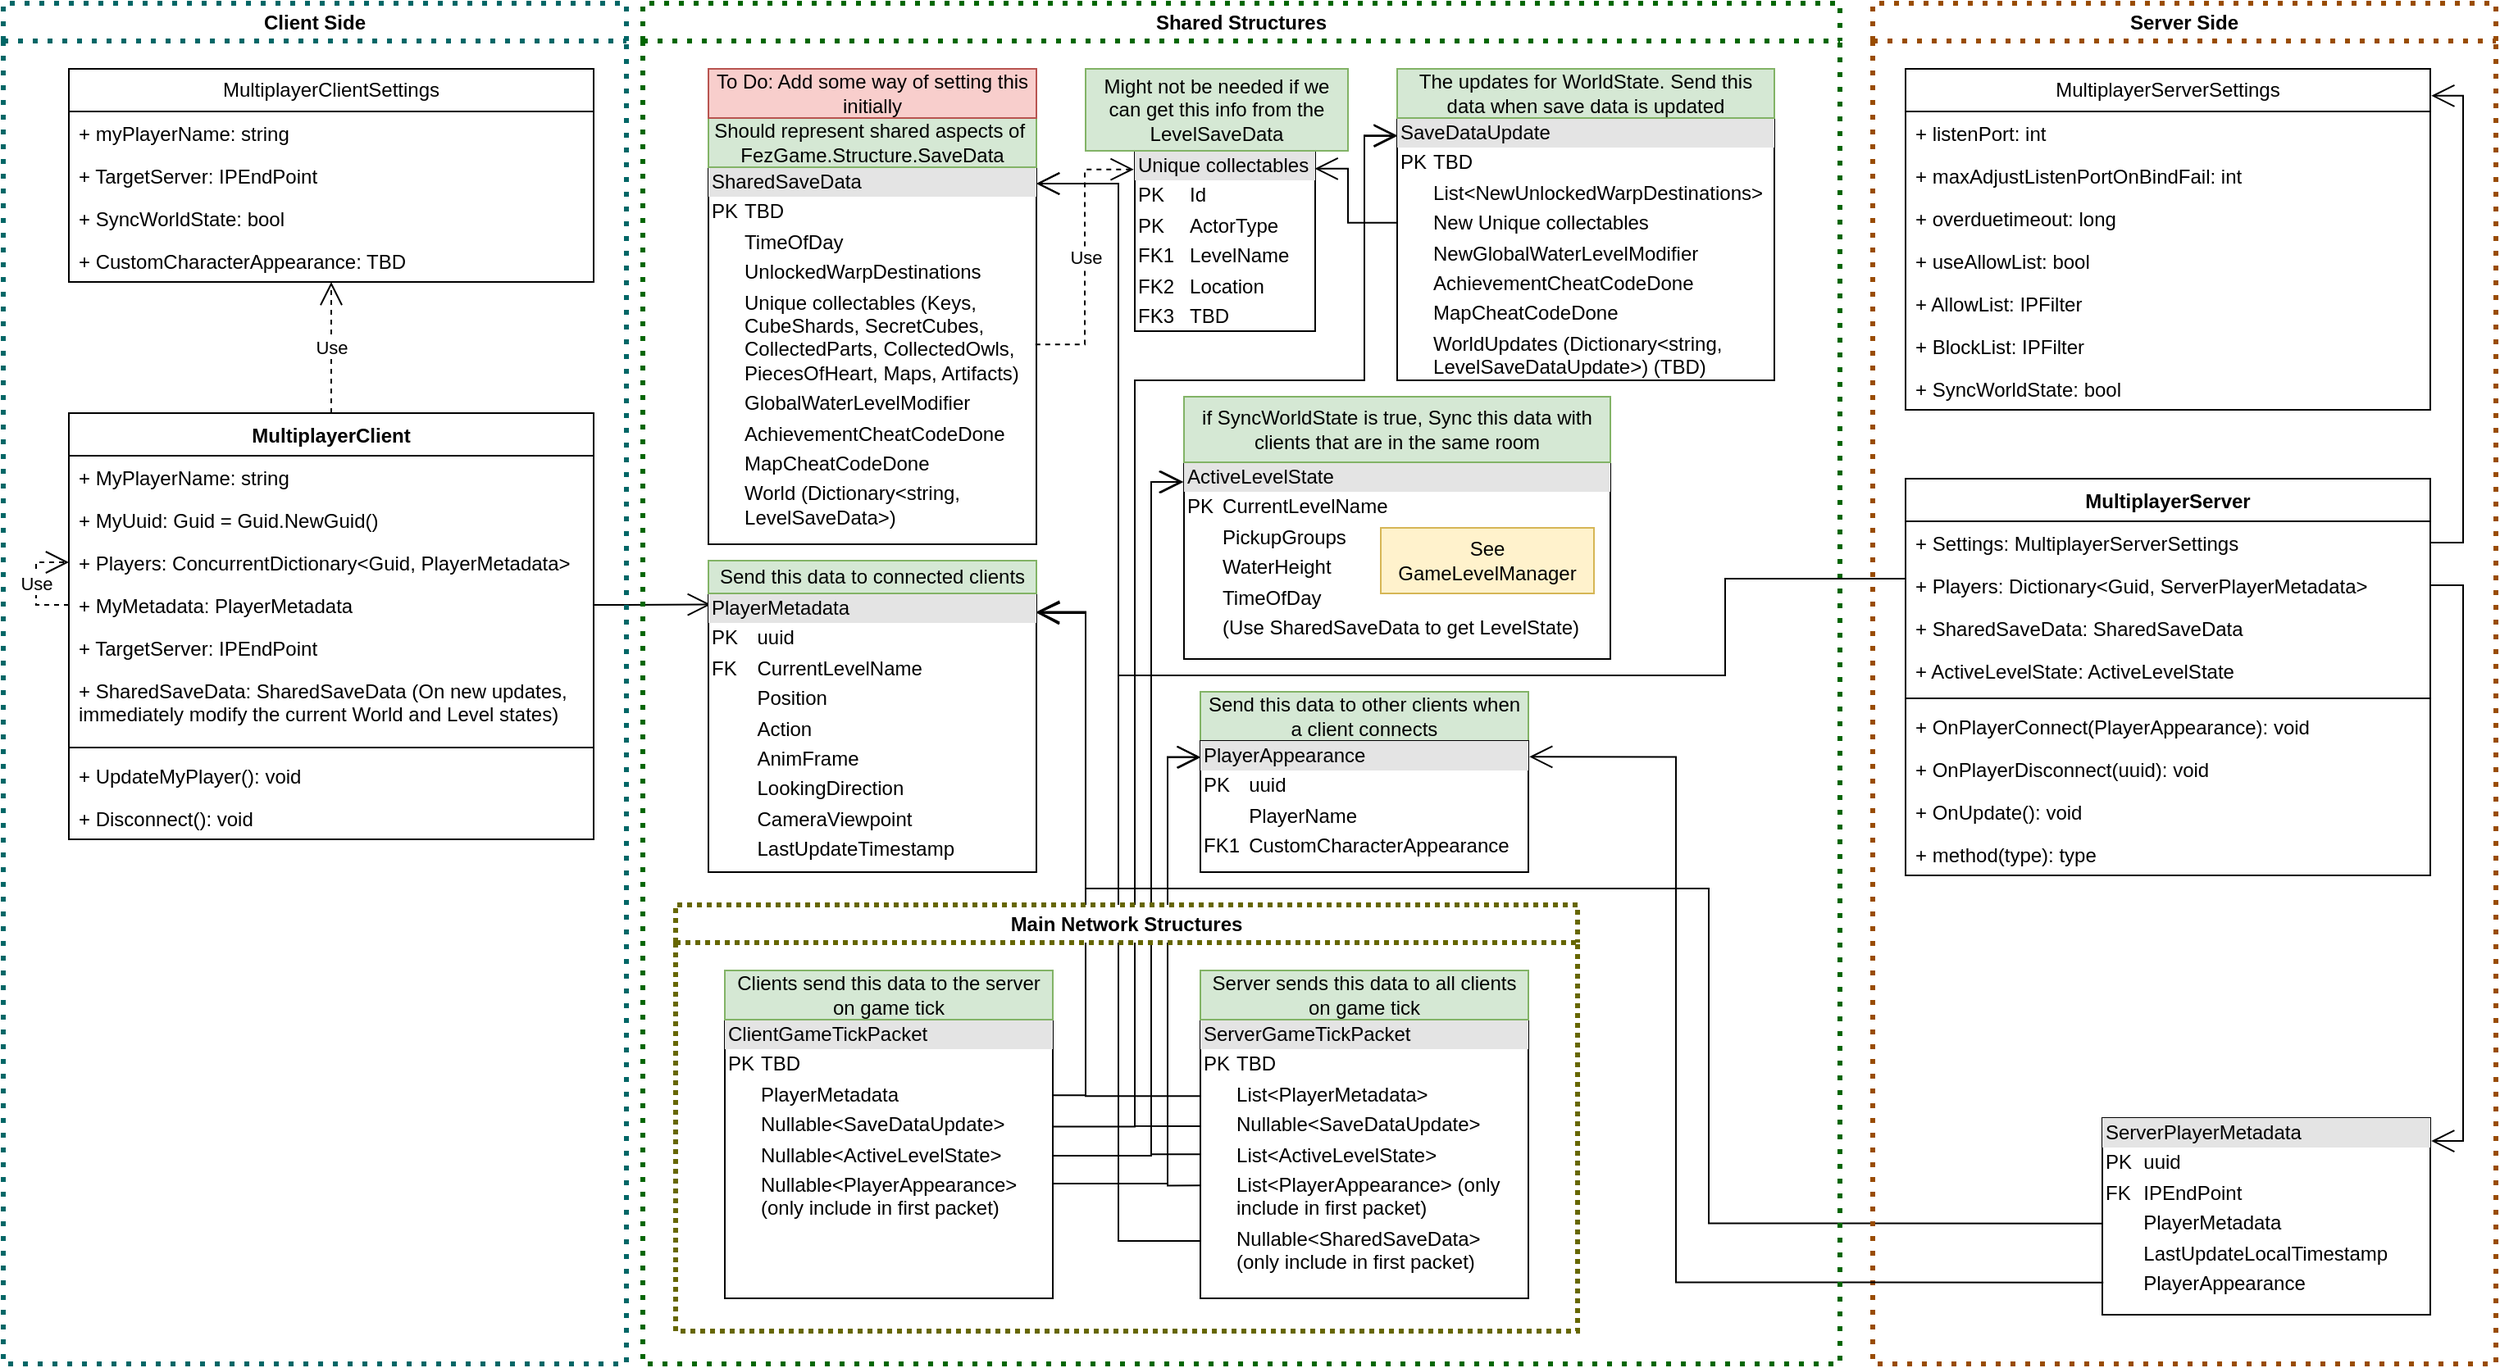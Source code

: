 <mxfile version="24.7.17">
  <diagram id="0-7Qm0cGNNnwY8iMT89a" name="Data Layout">
    <mxGraphModel dx="1500" dy="1046" grid="1" gridSize="10" guides="1" tooltips="1" connect="1" arrows="1" fold="1" page="1" pageScale="1" pageWidth="1100" pageHeight="850" math="0" shadow="0">
      <root>
        <mxCell id="0" />
        <mxCell id="1" parent="0" />
        <mxCell id="KzBRDtOJgjtY7-ivDXEG-3" value="" style="endArrow=open;endFill=1;endSize=12;html=1;rounded=0;entryX=1;entryY=0.066;entryDx=0;entryDy=0;entryPerimeter=0;exitX=0.001;exitY=0.536;exitDx=0;exitDy=0;exitPerimeter=0;edgeStyle=orthogonalEdgeStyle;" parent="1" source="KzBRDtOJgjtY7-ivDXEG-2" target="KzBRDtOJgjtY7-ivDXEG-1" edge="1">
          <mxGeometry width="160" relative="1" as="geometry">
            <mxPoint x="604" y="464" as="sourcePoint" />
            <mxPoint x="780" y="400" as="targetPoint" />
            <Array as="points">
              <mxPoint x="1050" y="754" />
              <mxPoint x="1050" y="550" />
              <mxPoint x="670" y="550" />
              <mxPoint x="670" y="381" />
            </Array>
          </mxGeometry>
        </mxCell>
        <mxCell id="KzBRDtOJgjtY7-ivDXEG-14" value="" style="endArrow=open;endFill=1;endSize=12;html=1;rounded=0;exitX=1;exitY=0.5;exitDx=0;exitDy=0;entryX=0.007;entryY=0.04;entryDx=0;entryDy=0;entryPerimeter=0;" parent="1" source="4qymHgG-RHxKKIISKwvI-11" target="KzBRDtOJgjtY7-ivDXEG-1" edge="1">
          <mxGeometry width="160" relative="1" as="geometry">
            <mxPoint x="250" y="680" as="sourcePoint" />
            <mxPoint x="410" y="680" as="targetPoint" />
          </mxGeometry>
        </mxCell>
        <mxCell id="tJqg2NbDP2f-t8pP_g2x-20" value="Client Side" style="swimlane;whiteSpace=wrap;html=1;strokeColor=#006666;dashed=1;dashPattern=1 2;strokeWidth=3;" parent="1" vertex="1">
          <mxGeometry x="10" y="10" width="380" height="830" as="geometry" />
        </mxCell>
        <mxCell id="KzBRDtOJgjtY7-ivDXEG-23" value="MultiplayerClientSettings" style="swimlane;fontStyle=0;childLayout=stackLayout;horizontal=1;startSize=26;fillColor=none;horizontalStack=0;resizeParent=1;resizeParentMax=0;resizeLast=0;collapsible=1;marginBottom=0;whiteSpace=wrap;html=1;" parent="tJqg2NbDP2f-t8pP_g2x-20" vertex="1">
          <mxGeometry x="40" y="40" width="320" height="130" as="geometry" />
        </mxCell>
        <mxCell id="KzBRDtOJgjtY7-ivDXEG-24" value="+ myPlayerName: string" style="text;strokeColor=none;fillColor=none;align=left;verticalAlign=top;spacingLeft=4;spacingRight=4;overflow=hidden;rotatable=0;points=[[0,0.5],[1,0.5]];portConstraint=eastwest;whiteSpace=wrap;html=1;" parent="KzBRDtOJgjtY7-ivDXEG-23" vertex="1">
          <mxGeometry y="26" width="320" height="26" as="geometry" />
        </mxCell>
        <mxCell id="tJqg2NbDP2f-t8pP_g2x-1" value="+ TargetServer: IPEndPoint" style="text;strokeColor=none;fillColor=none;align=left;verticalAlign=top;spacingLeft=4;spacingRight=4;overflow=hidden;rotatable=0;points=[[0,0.5],[1,0.5]];portConstraint=eastwest;whiteSpace=wrap;html=1;" parent="KzBRDtOJgjtY7-ivDXEG-23" vertex="1">
          <mxGeometry y="52" width="320" height="26" as="geometry" />
        </mxCell>
        <mxCell id="KzBRDtOJgjtY7-ivDXEG-25" value="+ SyncWorldState: bool" style="text;strokeColor=none;fillColor=none;align=left;verticalAlign=top;spacingLeft=4;spacingRight=4;overflow=hidden;rotatable=0;points=[[0,0.5],[1,0.5]];portConstraint=eastwest;whiteSpace=wrap;html=1;" parent="KzBRDtOJgjtY7-ivDXEG-23" vertex="1">
          <mxGeometry y="78" width="320" height="26" as="geometry" />
        </mxCell>
        <mxCell id="bTxD3vcJfoNQiw2K7kQ5-5" value="+ CustomCharacterAppearance: TBD" style="text;strokeColor=none;fillColor=none;align=left;verticalAlign=top;spacingLeft=4;spacingRight=4;overflow=hidden;rotatable=0;points=[[0,0.5],[1,0.5]];portConstraint=eastwest;whiteSpace=wrap;html=1;" parent="KzBRDtOJgjtY7-ivDXEG-23" vertex="1">
          <mxGeometry y="104" width="320" height="26" as="geometry" />
        </mxCell>
        <mxCell id="KzBRDtOJgjtY7-ivDXEG-26" value="Use" style="endArrow=open;endSize=12;dashed=1;html=1;rounded=0;" parent="tJqg2NbDP2f-t8pP_g2x-20" source="4qymHgG-RHxKKIISKwvI-4" target="KzBRDtOJgjtY7-ivDXEG-23" edge="1">
          <mxGeometry width="160" relative="1" as="geometry">
            <mxPoint x="420" y="432" as="sourcePoint" />
            <mxPoint x="580" y="432" as="targetPoint" />
          </mxGeometry>
        </mxCell>
        <mxCell id="4qymHgG-RHxKKIISKwvI-4" value="MultiplayerClient" style="swimlane;fontStyle=1;align=center;verticalAlign=top;childLayout=stackLayout;horizontal=1;startSize=26;horizontalStack=0;resizeParent=1;resizeParentMax=0;resizeLast=0;collapsible=1;marginBottom=0;whiteSpace=wrap;html=1;" parent="tJqg2NbDP2f-t8pP_g2x-20" vertex="1">
          <mxGeometry x="40" y="250" width="320" height="260" as="geometry" />
        </mxCell>
        <mxCell id="KzBRDtOJgjtY7-ivDXEG-12" value="+ MyPlayerName: string" style="text;strokeColor=none;fillColor=none;align=left;verticalAlign=top;spacingLeft=4;spacingRight=4;overflow=hidden;rotatable=0;points=[[0,0.5],[1,0.5]];portConstraint=eastwest;whiteSpace=wrap;html=1;" parent="4qymHgG-RHxKKIISKwvI-4" vertex="1">
          <mxGeometry y="26" width="320" height="26" as="geometry" />
        </mxCell>
        <mxCell id="4qymHgG-RHxKKIISKwvI-9" value="+ MyUuid: Guid = Guid.NewGuid()" style="text;strokeColor=none;fillColor=none;align=left;verticalAlign=top;spacingLeft=4;spacingRight=4;overflow=hidden;rotatable=0;points=[[0,0.5],[1,0.5]];portConstraint=eastwest;whiteSpace=wrap;html=1;" parent="4qymHgG-RHxKKIISKwvI-4" vertex="1">
          <mxGeometry y="52" width="320" height="26" as="geometry" />
        </mxCell>
        <mxCell id="KzBRDtOJgjtY7-ivDXEG-10" value="+ Players: ConcurrentDictionary&amp;lt;Guid, PlayerMetadata&amp;gt;" style="text;strokeColor=none;fillColor=none;align=left;verticalAlign=top;spacingLeft=4;spacingRight=4;overflow=hidden;rotatable=0;points=[[0,0.5],[1,0.5]];portConstraint=eastwest;whiteSpace=wrap;html=1;" parent="4qymHgG-RHxKKIISKwvI-4" vertex="1">
          <mxGeometry y="78" width="320" height="26" as="geometry" />
        </mxCell>
        <mxCell id="4qymHgG-RHxKKIISKwvI-11" value="+ MyMetadata: PlayerMetadata" style="text;strokeColor=none;fillColor=none;align=left;verticalAlign=top;spacingLeft=4;spacingRight=4;overflow=hidden;rotatable=0;points=[[0,0.5],[1,0.5]];portConstraint=eastwest;whiteSpace=wrap;html=1;" parent="4qymHgG-RHxKKIISKwvI-4" vertex="1">
          <mxGeometry y="104" width="320" height="26" as="geometry" />
        </mxCell>
        <mxCell id="4qymHgG-RHxKKIISKwvI-12" value="Use" style="endArrow=open;endSize=12;dashed=1;html=1;rounded=0;exitX=0;exitY=0.5;exitDx=0;exitDy=0;edgeStyle=elbowEdgeStyle;" parent="4qymHgG-RHxKKIISKwvI-4" source="4qymHgG-RHxKKIISKwvI-11" target="KzBRDtOJgjtY7-ivDXEG-10" edge="1">
          <mxGeometry width="160" relative="1" as="geometry">
            <mxPoint x="20" y="139.5" as="sourcePoint" />
            <mxPoint x="-10" y="114.5" as="targetPoint" />
            <Array as="points">
              <mxPoint x="-20" y="108" />
            </Array>
          </mxGeometry>
        </mxCell>
        <mxCell id="KzBRDtOJgjtY7-ivDXEG-11" value="+ TargetServer: IPEndPoint" style="text;strokeColor=none;fillColor=none;align=left;verticalAlign=top;spacingLeft=4;spacingRight=4;overflow=hidden;rotatable=0;points=[[0,0.5],[1,0.5]];portConstraint=eastwest;whiteSpace=wrap;html=1;" parent="4qymHgG-RHxKKIISKwvI-4" vertex="1">
          <mxGeometry y="130" width="320" height="26" as="geometry" />
        </mxCell>
        <mxCell id="THr8TfoCkKgoIExO813C-10" value="+ SharedSaveData: SharedSaveData (On new updates, immediately modify the current World and Level states)" style="text;strokeColor=none;fillColor=none;align=left;verticalAlign=top;spacingLeft=4;spacingRight=4;overflow=hidden;rotatable=0;points=[[0,0.5],[1,0.5]];portConstraint=eastwest;whiteSpace=wrap;html=1;" parent="4qymHgG-RHxKKIISKwvI-4" vertex="1">
          <mxGeometry y="156" width="320" height="44" as="geometry" />
        </mxCell>
        <mxCell id="4qymHgG-RHxKKIISKwvI-6" value="" style="line;strokeWidth=1;fillColor=none;align=left;verticalAlign=middle;spacingTop=-1;spacingLeft=3;spacingRight=3;rotatable=0;labelPosition=right;points=[];portConstraint=eastwest;strokeColor=inherit;" parent="4qymHgG-RHxKKIISKwvI-4" vertex="1">
          <mxGeometry y="200" width="320" height="8" as="geometry" />
        </mxCell>
        <mxCell id="4qymHgG-RHxKKIISKwvI-7" value="+ UpdateMyPlayer(): void" style="text;strokeColor=none;fillColor=none;align=left;verticalAlign=top;spacingLeft=4;spacingRight=4;overflow=hidden;rotatable=0;points=[[0,0.5],[1,0.5]];portConstraint=eastwest;whiteSpace=wrap;html=1;" parent="4qymHgG-RHxKKIISKwvI-4" vertex="1">
          <mxGeometry y="208" width="320" height="26" as="geometry" />
        </mxCell>
        <mxCell id="4qymHgG-RHxKKIISKwvI-8" value="+ Disconnect(): void" style="text;strokeColor=none;fillColor=none;align=left;verticalAlign=top;spacingLeft=4;spacingRight=4;overflow=hidden;rotatable=0;points=[[0,0.5],[1,0.5]];portConstraint=eastwest;whiteSpace=wrap;html=1;" parent="4qymHgG-RHxKKIISKwvI-4" vertex="1">
          <mxGeometry y="234" width="320" height="26" as="geometry" />
        </mxCell>
        <mxCell id="tJqg2NbDP2f-t8pP_g2x-21" value="Server Side" style="swimlane;whiteSpace=wrap;html=1;dashed=1;strokeWidth=3;perimeterSpacing=0;strokeColor=#994C00;dashPattern=1 2;" parent="1" vertex="1">
          <mxGeometry x="1150" y="10" width="380" height="830" as="geometry" />
        </mxCell>
        <mxCell id="KzBRDtOJgjtY7-ivDXEG-2" value="&lt;div style=&quot;box-sizing:border-box;width:100%;background:#e4e4e4;padding:2px;&quot;&gt;ServerPlayerMetadata&lt;/div&gt;&lt;table style=&quot;width:100%;font-size:1em;&quot; cellpadding=&quot;2&quot; cellspacing=&quot;0&quot;&gt;&lt;tbody&gt;&lt;tr&gt;&lt;td&gt;PK&lt;/td&gt;&lt;td&gt;uuid&lt;/td&gt;&lt;/tr&gt;&lt;tr&gt;&lt;td&gt;FK&lt;/td&gt;&lt;td&gt;IPEndPoint&lt;br&gt;&lt;/td&gt;&lt;/tr&gt;&lt;tr&gt;&lt;td&gt;&lt;br&gt;&lt;/td&gt;&lt;td&gt;PlayerMetadata&lt;br&gt;&lt;/td&gt;&lt;/tr&gt;&lt;tr&gt;&lt;td&gt;&lt;br&gt;&lt;/td&gt;&lt;td&gt;LastUpdateLocalTimestamp&lt;br&gt;&lt;/td&gt;&lt;/tr&gt;&lt;tr&gt;&lt;td&gt;&lt;br&gt;&lt;/td&gt;&lt;td&gt;PlayerAppearance&lt;/td&gt;&lt;/tr&gt;&lt;/tbody&gt;&lt;/table&gt;" style="verticalAlign=top;align=left;overflow=fill;html=1;whiteSpace=wrap;" parent="tJqg2NbDP2f-t8pP_g2x-21" vertex="1">
          <mxGeometry x="140" y="680" width="200" height="120" as="geometry" />
        </mxCell>
        <mxCell id="KzBRDtOJgjtY7-ivDXEG-13" value="" style="endArrow=open;endFill=1;endSize=12;html=1;rounded=0;exitX=1;exitY=0.5;exitDx=0;exitDy=0;entryX=1.003;entryY=0.117;entryDx=0;entryDy=0;entryPerimeter=0;edgeStyle=elbowEdgeStyle;" parent="tJqg2NbDP2f-t8pP_g2x-21" source="KzBRDtOJgjtY7-ivDXEG-7" target="KzBRDtOJgjtY7-ivDXEG-2" edge="1">
          <mxGeometry width="160" relative="1" as="geometry">
            <mxPoint x="-290" y="660" as="sourcePoint" />
            <mxPoint x="-130" y="660" as="targetPoint" />
            <Array as="points">
              <mxPoint x="360" y="460" />
            </Array>
          </mxGeometry>
        </mxCell>
        <mxCell id="KzBRDtOJgjtY7-ivDXEG-15" value="MultiplayerServerSettings" style="swimlane;fontStyle=0;childLayout=stackLayout;horizontal=1;startSize=26;fillColor=none;horizontalStack=0;resizeParent=1;resizeParentMax=0;resizeLast=0;collapsible=1;marginBottom=0;whiteSpace=wrap;html=1;" parent="tJqg2NbDP2f-t8pP_g2x-21" vertex="1">
          <mxGeometry x="20" y="40" width="320" height="208" as="geometry" />
        </mxCell>
        <mxCell id="KzBRDtOJgjtY7-ivDXEG-16" value="+ listenPort: int" style="text;strokeColor=none;fillColor=none;align=left;verticalAlign=top;spacingLeft=4;spacingRight=4;overflow=hidden;rotatable=0;points=[[0,0.5],[1,0.5]];portConstraint=eastwest;whiteSpace=wrap;html=1;" parent="KzBRDtOJgjtY7-ivDXEG-15" vertex="1">
          <mxGeometry y="26" width="320" height="26" as="geometry" />
        </mxCell>
        <mxCell id="KzBRDtOJgjtY7-ivDXEG-17" value="+ maxAdjustListenPortOnBindFail: int" style="text;strokeColor=none;fillColor=none;align=left;verticalAlign=top;spacingLeft=4;spacingRight=4;overflow=hidden;rotatable=0;points=[[0,0.5],[1,0.5]];portConstraint=eastwest;whiteSpace=wrap;html=1;" parent="KzBRDtOJgjtY7-ivDXEG-15" vertex="1">
          <mxGeometry y="52" width="320" height="26" as="geometry" />
        </mxCell>
        <mxCell id="KzBRDtOJgjtY7-ivDXEG-18" value="+ overduetimeout: long" style="text;strokeColor=none;fillColor=none;align=left;verticalAlign=top;spacingLeft=4;spacingRight=4;overflow=hidden;rotatable=0;points=[[0,0.5],[1,0.5]];portConstraint=eastwest;whiteSpace=wrap;html=1;" parent="KzBRDtOJgjtY7-ivDXEG-15" vertex="1">
          <mxGeometry y="78" width="320" height="26" as="geometry" />
        </mxCell>
        <mxCell id="KzBRDtOJgjtY7-ivDXEG-19" value="+ useAllowList: bool" style="text;strokeColor=none;fillColor=none;align=left;verticalAlign=top;spacingLeft=4;spacingRight=4;overflow=hidden;rotatable=0;points=[[0,0.5],[1,0.5]];portConstraint=eastwest;whiteSpace=wrap;html=1;" parent="KzBRDtOJgjtY7-ivDXEG-15" vertex="1">
          <mxGeometry y="104" width="320" height="26" as="geometry" />
        </mxCell>
        <mxCell id="KzBRDtOJgjtY7-ivDXEG-20" value="+ AllowList: IPFilter" style="text;strokeColor=none;fillColor=none;align=left;verticalAlign=top;spacingLeft=4;spacingRight=4;overflow=hidden;rotatable=0;points=[[0,0.5],[1,0.5]];portConstraint=eastwest;whiteSpace=wrap;html=1;" parent="KzBRDtOJgjtY7-ivDXEG-15" vertex="1">
          <mxGeometry y="130" width="320" height="26" as="geometry" />
        </mxCell>
        <mxCell id="KzBRDtOJgjtY7-ivDXEG-21" value="+ BlockList: IPFilter" style="text;strokeColor=none;fillColor=none;align=left;verticalAlign=top;spacingLeft=4;spacingRight=4;overflow=hidden;rotatable=0;points=[[0,0.5],[1,0.5]];portConstraint=eastwest;whiteSpace=wrap;html=1;" parent="KzBRDtOJgjtY7-ivDXEG-15" vertex="1">
          <mxGeometry y="156" width="320" height="26" as="geometry" />
        </mxCell>
        <mxCell id="bTxD3vcJfoNQiw2K7kQ5-2" value="+ SyncWorldState: bool" style="text;strokeColor=none;fillColor=none;align=left;verticalAlign=top;spacingLeft=4;spacingRight=4;overflow=hidden;rotatable=0;points=[[0,0.5],[1,0.5]];portConstraint=eastwest;whiteSpace=wrap;html=1;" parent="KzBRDtOJgjtY7-ivDXEG-15" vertex="1">
          <mxGeometry y="182" width="320" height="26" as="geometry" />
        </mxCell>
        <mxCell id="KzBRDtOJgjtY7-ivDXEG-22" value="" style="endArrow=open;endFill=1;endSize=12;html=1;rounded=0;entryX=1.002;entryY=0.079;entryDx=0;entryDy=0;entryPerimeter=0;exitX=1;exitY=0.5;exitDx=0;exitDy=0;edgeStyle=elbowEdgeStyle;" parent="tJqg2NbDP2f-t8pP_g2x-21" source="KzBRDtOJgjtY7-ivDXEG-6" target="KzBRDtOJgjtY7-ivDXEG-15" edge="1">
          <mxGeometry width="160" relative="1" as="geometry">
            <mxPoint x="-520" y="260" as="sourcePoint" />
            <mxPoint x="-360" y="260" as="targetPoint" />
            <Array as="points">
              <mxPoint x="360" y="170" />
            </Array>
          </mxGeometry>
        </mxCell>
        <mxCell id="tJqg2NbDP2f-t8pP_g2x-13" value="MultiplayerServer" style="swimlane;fontStyle=1;align=center;verticalAlign=top;childLayout=stackLayout;horizontal=1;startSize=26;horizontalStack=0;resizeParent=1;resizeParentMax=0;resizeLast=0;collapsible=1;marginBottom=0;whiteSpace=wrap;html=1;" parent="tJqg2NbDP2f-t8pP_g2x-21" vertex="1">
          <mxGeometry x="20" y="290" width="320" height="242" as="geometry" />
        </mxCell>
        <mxCell id="KzBRDtOJgjtY7-ivDXEG-6" value="+ Settings: MultiplayerServerSettings" style="text;strokeColor=none;fillColor=none;align=left;verticalAlign=top;spacingLeft=4;spacingRight=4;overflow=hidden;rotatable=0;points=[[0,0.5],[1,0.5]];portConstraint=eastwest;whiteSpace=wrap;html=1;" parent="tJqg2NbDP2f-t8pP_g2x-13" vertex="1">
          <mxGeometry y="26" width="320" height="26" as="geometry" />
        </mxCell>
        <mxCell id="KzBRDtOJgjtY7-ivDXEG-7" value="+ Players: Dictionary&amp;lt;Guid, ServerPlayerMetadata&amp;gt;" style="text;strokeColor=none;fillColor=none;align=left;verticalAlign=top;spacingLeft=4;spacingRight=4;overflow=hidden;rotatable=0;points=[[0,0.5],[1,0.5]];portConstraint=eastwest;whiteSpace=wrap;html=1;" parent="tJqg2NbDP2f-t8pP_g2x-13" vertex="1">
          <mxGeometry y="52" width="320" height="26" as="geometry" />
        </mxCell>
        <mxCell id="tJqg2NbDP2f-t8pP_g2x-14" value="+ SharedSaveData: SharedSaveData" style="text;strokeColor=none;fillColor=none;align=left;verticalAlign=top;spacingLeft=4;spacingRight=4;overflow=hidden;rotatable=0;points=[[0,0.5],[1,0.5]];portConstraint=eastwest;whiteSpace=wrap;html=1;" parent="tJqg2NbDP2f-t8pP_g2x-13" vertex="1">
          <mxGeometry y="78" width="320" height="26" as="geometry" />
        </mxCell>
        <mxCell id="THr8TfoCkKgoIExO813C-12" value="+ ActiveLevelState: ActiveLevelState" style="text;strokeColor=none;fillColor=none;align=left;verticalAlign=top;spacingLeft=4;spacingRight=4;overflow=hidden;rotatable=0;points=[[0,0.5],[1,0.5]];portConstraint=eastwest;whiteSpace=wrap;html=1;" parent="tJqg2NbDP2f-t8pP_g2x-13" vertex="1">
          <mxGeometry y="104" width="320" height="26" as="geometry" />
        </mxCell>
        <mxCell id="tJqg2NbDP2f-t8pP_g2x-15" value="" style="line;strokeWidth=1;fillColor=none;align=left;verticalAlign=middle;spacingTop=-1;spacingLeft=3;spacingRight=3;rotatable=0;labelPosition=right;points=[];portConstraint=eastwest;strokeColor=inherit;" parent="tJqg2NbDP2f-t8pP_g2x-13" vertex="1">
          <mxGeometry y="130" width="320" height="8" as="geometry" />
        </mxCell>
        <mxCell id="tJqg2NbDP2f-t8pP_g2x-17" value="+ OnPlayerConnect(PlayerAppearance): void" style="text;strokeColor=none;fillColor=none;align=left;verticalAlign=top;spacingLeft=4;spacingRight=4;overflow=hidden;rotatable=0;points=[[0,0.5],[1,0.5]];portConstraint=eastwest;whiteSpace=wrap;html=1;" parent="tJqg2NbDP2f-t8pP_g2x-13" vertex="1">
          <mxGeometry y="138" width="320" height="26" as="geometry" />
        </mxCell>
        <mxCell id="tJqg2NbDP2f-t8pP_g2x-18" value="+ OnPlayerDisconnect(uuid): void" style="text;strokeColor=none;fillColor=none;align=left;verticalAlign=top;spacingLeft=4;spacingRight=4;overflow=hidden;rotatable=0;points=[[0,0.5],[1,0.5]];portConstraint=eastwest;whiteSpace=wrap;html=1;" parent="tJqg2NbDP2f-t8pP_g2x-13" vertex="1">
          <mxGeometry y="164" width="320" height="26" as="geometry" />
        </mxCell>
        <mxCell id="tJqg2NbDP2f-t8pP_g2x-22" value="+ OnUpdate(): void" style="text;strokeColor=none;fillColor=none;align=left;verticalAlign=top;spacingLeft=4;spacingRight=4;overflow=hidden;rotatable=0;points=[[0,0.5],[1,0.5]];portConstraint=eastwest;whiteSpace=wrap;html=1;" parent="tJqg2NbDP2f-t8pP_g2x-13" vertex="1">
          <mxGeometry y="190" width="320" height="26" as="geometry" />
        </mxCell>
        <mxCell id="tJqg2NbDP2f-t8pP_g2x-16" value="+ method(type): type" style="text;strokeColor=none;fillColor=none;align=left;verticalAlign=top;spacingLeft=4;spacingRight=4;overflow=hidden;rotatable=0;points=[[0,0.5],[1,0.5]];portConstraint=eastwest;whiteSpace=wrap;html=1;" parent="tJqg2NbDP2f-t8pP_g2x-13" vertex="1">
          <mxGeometry y="216" width="320" height="26" as="geometry" />
        </mxCell>
        <mxCell id="bTxD3vcJfoNQiw2K7kQ5-1" value="" style="endArrow=open;endFill=1;endSize=12;html=1;rounded=0;entryX=1.003;entryY=0.121;entryDx=0;entryDy=0;entryPerimeter=0;exitX=0.003;exitY=0.836;exitDx=0;exitDy=0;exitPerimeter=0;edgeStyle=orthogonalEdgeStyle;" parent="1" source="KzBRDtOJgjtY7-ivDXEG-2" target="tJqg2NbDP2f-t8pP_g2x-10" edge="1">
          <mxGeometry width="160" relative="1" as="geometry">
            <mxPoint x="820" y="680" as="sourcePoint" />
            <mxPoint x="659" y="510" as="targetPoint" />
            <Array as="points">
              <mxPoint x="1030" y="790" />
              <mxPoint x="1030" y="470" />
            </Array>
          </mxGeometry>
        </mxCell>
        <mxCell id="tJqg2NbDP2f-t8pP_g2x-19" value="Shared Structures" style="swimlane;whiteSpace=wrap;html=1;strokeColor=#006600;dashed=1;dashPattern=1 2;strokeWidth=3;glass=0;rounded=0;swimlaneLine=1;" parent="1" vertex="1">
          <mxGeometry x="400" y="10" width="730" height="830" as="geometry">
            <mxRectangle x="430" y="20" width="140" height="30" as="alternateBounds" />
          </mxGeometry>
        </mxCell>
        <mxCell id="KzBRDtOJgjtY7-ivDXEG-1" value="&lt;div style=&quot;box-sizing:border-box;width:100%;background:#e4e4e4;padding:2px;&quot;&gt;PlayerMetadata&lt;/div&gt;&lt;table style=&quot;width:100%;font-size:1em;&quot; cellpadding=&quot;2&quot; cellspacing=&quot;0&quot;&gt;&lt;tbody&gt;&lt;tr&gt;&lt;td&gt;PK&lt;/td&gt;&lt;td&gt;uuid&lt;/td&gt;&lt;/tr&gt;&lt;tr&gt;&lt;td&gt;FK&lt;/td&gt;&lt;td&gt;CurrentLevelName&lt;br&gt;&lt;/td&gt;&lt;/tr&gt;&lt;tr&gt;&lt;td&gt;&lt;br&gt;&lt;/td&gt;&lt;td&gt;Position&lt;br&gt;&lt;/td&gt;&lt;/tr&gt;&lt;tr&gt;&lt;td&gt;&lt;br&gt;&lt;/td&gt;&lt;td&gt;Action&lt;br&gt;&lt;/td&gt;&lt;/tr&gt;&lt;tr&gt;&lt;td&gt;&lt;br&gt;&lt;/td&gt;&lt;td&gt;AnimFrame&lt;br&gt;&lt;/td&gt;&lt;/tr&gt;&lt;tr&gt;&lt;td&gt;&lt;br&gt;&lt;/td&gt;&lt;td&gt;LookingDirection&lt;br&gt;&lt;/td&gt;&lt;/tr&gt;&lt;tr&gt;&lt;td&gt;&lt;br&gt;&lt;/td&gt;&lt;td&gt;CameraViewpoint&lt;br&gt;&lt;/td&gt;&lt;/tr&gt;&lt;tr&gt;&lt;td&gt;&lt;br&gt;&lt;/td&gt;&lt;td&gt;LastUpdateTimestamp&lt;br&gt;&lt;/td&gt;&lt;/tr&gt;&lt;/tbody&gt;&lt;/table&gt;" style="verticalAlign=top;align=left;overflow=fill;html=1;whiteSpace=wrap;" parent="tJqg2NbDP2f-t8pP_g2x-19" vertex="1">
          <mxGeometry x="40" y="360" width="200" height="170" as="geometry" />
        </mxCell>
        <mxCell id="KzBRDtOJgjtY7-ivDXEG-4" value="Send this data to connected clients" style="text;html=1;align=center;verticalAlign=middle;whiteSpace=wrap;rounded=0;fillColor=#d5e8d4;strokeColor=#82b366;" parent="tJqg2NbDP2f-t8pP_g2x-19" vertex="1">
          <mxGeometry x="40" y="340" width="200" height="20" as="geometry" />
        </mxCell>
        <mxCell id="4qymHgG-RHxKKIISKwvI-13" value="&lt;div style=&quot;box-sizing:border-box;width:100%;background:#e4e4e4;padding:2px;&quot;&gt;ActiveLevelState&lt;/div&gt;&lt;table style=&quot;width:100%;font-size:1em;&quot; cellpadding=&quot;2&quot; cellspacing=&quot;0&quot;&gt;&lt;tbody&gt;&lt;tr&gt;&lt;td&gt;PK&lt;/td&gt;&lt;td&gt;CurrentLevelName&lt;/td&gt;&lt;/tr&gt;&lt;tr&gt;&lt;td&gt;&lt;br&gt;&lt;/td&gt;&lt;td&gt;PickupGroups&lt;br&gt;&lt;/td&gt;&lt;/tr&gt;&lt;tr&gt;&lt;td&gt;&lt;br&gt;&lt;/td&gt;&lt;td&gt;WaterHeight&lt;br&gt;&lt;/td&gt;&lt;/tr&gt;&lt;tr&gt;&lt;td&gt;&lt;br&gt;&lt;/td&gt;&lt;td&gt;TimeOfDay&lt;br&gt;&lt;/td&gt;&lt;/tr&gt;&lt;tr&gt;&lt;td&gt;&lt;br&gt;&lt;/td&gt;&lt;td&gt;(Use SharedSaveData to get LevelState)&lt;/td&gt;&lt;/tr&gt;&lt;/tbody&gt;&lt;/table&gt;" style="verticalAlign=top;align=left;overflow=fill;html=1;whiteSpace=wrap;" parent="tJqg2NbDP2f-t8pP_g2x-19" vertex="1">
          <mxGeometry x="330" y="280" width="260" height="120" as="geometry" />
        </mxCell>
        <mxCell id="4qymHgG-RHxKKIISKwvI-14" value="if&amp;nbsp;&lt;span style=&quot;text-align: left;&quot;&gt;SyncWorldState&amp;nbsp;&lt;/span&gt;is true, Sync this data with clients that are in the same room" style="text;html=1;align=center;verticalAlign=middle;whiteSpace=wrap;rounded=0;fillColor=#d5e8d4;strokeColor=#82b366;" parent="tJqg2NbDP2f-t8pP_g2x-19" vertex="1">
          <mxGeometry x="330" y="240" width="260" height="40" as="geometry" />
        </mxCell>
        <mxCell id="4qymHgG-RHxKKIISKwvI-15" value="&lt;div style=&quot;box-sizing:border-box;width:100%;background:#e4e4e4;padding:2px;&quot;&gt;SaveDataUpdate&lt;/div&gt;&lt;table cellspacing=&quot;0&quot; cellpadding=&quot;2&quot; style=&quot;width:100%;font-size:1em;&quot;&gt;&lt;tbody&gt;&lt;tr&gt;&lt;td&gt;PK&lt;/td&gt;&lt;td&gt;TBD&lt;/td&gt;&lt;/tr&gt;&lt;tr&gt;&lt;td&gt;&lt;br&gt;&lt;/td&gt;&lt;td&gt;List&amp;lt;NewUnlockedWarpDestinations&amp;gt;&lt;/td&gt;&lt;/tr&gt;&lt;tr&gt;&lt;td&gt;&lt;br&gt;&lt;/td&gt;&lt;td&gt;New Unique collectables&lt;/td&gt;&lt;/tr&gt;&lt;tr&gt;&lt;td&gt;&lt;br&gt;&lt;/td&gt;&lt;td&gt;NewGlobalWaterLevelModifier&lt;br&gt;&lt;/td&gt;&lt;/tr&gt;&lt;tr&gt;&lt;td&gt;&lt;br&gt;&lt;/td&gt;&lt;td&gt;AchievementCheatCodeDone&lt;br&gt;&lt;/td&gt;&lt;/tr&gt;&lt;tr&gt;&lt;td&gt;&lt;br&gt;&lt;/td&gt;&lt;td&gt;MapCheatCodeDone&lt;br&gt;&lt;/td&gt;&lt;/tr&gt;&lt;tr&gt;&lt;td&gt;&lt;br&gt;&lt;/td&gt;&lt;td&gt;WorldUpdates (Dictionary&amp;lt;string, LevelSaveDataUpdate&amp;gt;) (TBD)&lt;br&gt;&lt;/td&gt;&lt;/tr&gt;&lt;/tbody&gt;&lt;/table&gt;" style="verticalAlign=top;align=left;overflow=fill;html=1;whiteSpace=wrap;" parent="tJqg2NbDP2f-t8pP_g2x-19" vertex="1">
          <mxGeometry x="460" y="70" width="230" height="160" as="geometry" />
        </mxCell>
        <mxCell id="4qymHgG-RHxKKIISKwvI-16" value="The updates for WorldState. Send this data when save data is updated" style="text;html=1;align=center;verticalAlign=middle;whiteSpace=wrap;rounded=0;fillColor=#d5e8d4;strokeColor=#82b366;" parent="tJqg2NbDP2f-t8pP_g2x-19" vertex="1">
          <mxGeometry x="460" y="40" width="230" height="30" as="geometry" />
        </mxCell>
        <mxCell id="7Khi5_YAd-gwPFn8Hj0F-7" value="" style="endArrow=open;endFill=1;endSize=12;html=1;rounded=0;exitX=0;exitY=0.595;exitDx=0;exitDy=0;exitPerimeter=0;edgeStyle=orthogonalEdgeStyle;entryX=0.001;entryY=0.134;entryDx=0;entryDy=0;entryPerimeter=0;" parent="tJqg2NbDP2f-t8pP_g2x-19" source="7Khi5_YAd-gwPFn8Hj0F-1" target="tJqg2NbDP2f-t8pP_g2x-10" edge="1">
          <mxGeometry width="160" relative="1" as="geometry">
            <mxPoint x="540" y="700" as="sourcePoint" />
            <mxPoint x="700" y="700" as="targetPoint" />
            <Array as="points">
              <mxPoint x="320" y="721" />
              <mxPoint x="320" y="460" />
              <mxPoint x="340" y="460" />
            </Array>
          </mxGeometry>
        </mxCell>
        <mxCell id="7Khi5_YAd-gwPFn8Hj0F-9" value="" style="endArrow=open;endFill=1;endSize=12;html=1;rounded=0;exitX=0;exitY=0.483;exitDx=0;exitDy=0;exitPerimeter=0;entryX=-0.004;entryY=0.1;entryDx=0;entryDy=0;entryPerimeter=0;edgeStyle=orthogonalEdgeStyle;" parent="tJqg2NbDP2f-t8pP_g2x-19" source="7Khi5_YAd-gwPFn8Hj0F-1" target="4qymHgG-RHxKKIISKwvI-13" edge="1">
          <mxGeometry width="160" relative="1" as="geometry">
            <mxPoint x="260" y="740" as="sourcePoint" />
            <mxPoint x="420" y="740" as="targetPoint" />
            <Array as="points">
              <mxPoint x="310" y="702" />
              <mxPoint x="310" y="292" />
            </Array>
          </mxGeometry>
        </mxCell>
        <mxCell id="7Khi5_YAd-gwPFn8Hj0F-10" value="" style="endArrow=open;endFill=1;endSize=12;html=1;rounded=0;exitX=0;exitY=0.382;exitDx=0;exitDy=0;exitPerimeter=0;edgeStyle=orthogonalEdgeStyle;entryX=0;entryY=0.069;entryDx=0;entryDy=0;entryPerimeter=0;" parent="tJqg2NbDP2f-t8pP_g2x-19" source="7Khi5_YAd-gwPFn8Hj0F-1" target="4qymHgG-RHxKKIISKwvI-15" edge="1">
          <mxGeometry width="160" relative="1" as="geometry">
            <mxPoint x="270" y="750" as="sourcePoint" />
            <mxPoint x="330" y="80" as="targetPoint" />
            <Array as="points">
              <mxPoint x="300" y="685" />
              <mxPoint x="300" y="230" />
              <mxPoint x="440" y="230" />
              <mxPoint x="440" y="81" />
            </Array>
          </mxGeometry>
        </mxCell>
        <mxCell id="tJqg2NbDP2f-t8pP_g2x-3" value="Send this data to other clients when a client connects" style="text;html=1;align=center;verticalAlign=middle;whiteSpace=wrap;rounded=0;fillColor=#d5e8d4;strokeColor=#82b366;" parent="tJqg2NbDP2f-t8pP_g2x-19" vertex="1">
          <mxGeometry x="340" y="420" width="200" height="30" as="geometry" />
        </mxCell>
        <mxCell id="tJqg2NbDP2f-t8pP_g2x-10" value="&lt;div style=&quot;box-sizing:border-box;width:100%;background:#e4e4e4;padding:2px;&quot;&gt;PlayerAppearance&lt;/div&gt;&lt;table style=&quot;width:100%;font-size:1em;&quot; cellpadding=&quot;2&quot; cellspacing=&quot;0&quot;&gt;&lt;tbody&gt;&lt;tr&gt;&lt;td&gt;PK&lt;/td&gt;&lt;td&gt;uuid&lt;/td&gt;&lt;/tr&gt;&lt;tr&gt;&lt;td&gt;&lt;br&gt;&lt;/td&gt;&lt;td&gt;PlayerName&lt;/td&gt;&lt;/tr&gt;&lt;tr&gt;&lt;td&gt;FK1&lt;/td&gt;&lt;td&gt;CustomCharacterAppearance&lt;br&gt;&lt;/td&gt;&lt;/tr&gt;&lt;/tbody&gt;&lt;/table&gt;" style="verticalAlign=top;align=left;overflow=fill;html=1;whiteSpace=wrap;" parent="tJqg2NbDP2f-t8pP_g2x-19" vertex="1">
          <mxGeometry x="340" y="450" width="200" height="80" as="geometry" />
        </mxCell>
        <mxCell id="7Khi5_YAd-gwPFn8Hj0F-1" value="&lt;div style=&quot;box-sizing:border-box;width:100%;background:#e4e4e4;padding:2px;&quot;&gt;ServerGameTickPacket&lt;/div&gt;&lt;table style=&quot;width:100%;font-size:1em;&quot; cellpadding=&quot;2&quot; cellspacing=&quot;0&quot;&gt;&lt;tbody&gt;&lt;tr&gt;&lt;td&gt;PK&lt;/td&gt;&lt;td&gt;TBD&lt;/td&gt;&lt;/tr&gt;&lt;tr&gt;&lt;td&gt;&lt;br&gt;&lt;/td&gt;&lt;td&gt;List&amp;lt;PlayerMetadata&amp;gt;&lt;br&gt;&lt;/td&gt;&lt;/tr&gt;&lt;tr&gt;&lt;td&gt;&lt;br&gt;&lt;/td&gt;&lt;td&gt;Nullable&amp;lt;SaveDataUpdate&amp;gt;&lt;br&gt;&lt;/td&gt;&lt;/tr&gt;&lt;tr&gt;&lt;td&gt;&lt;br&gt;&lt;/td&gt;&lt;td&gt;List&amp;lt;ActiveLevelState&amp;gt;&lt;br&gt;&lt;/td&gt;&lt;/tr&gt;&lt;tr&gt;&lt;td&gt;&lt;br&gt;&lt;/td&gt;&lt;td&gt;List&amp;lt;PlayerAppearance&amp;gt; (only include in first packet)&lt;/td&gt;&lt;/tr&gt;&lt;tr&gt;&lt;td&gt;&lt;br&gt;&lt;/td&gt;&lt;td&gt;Nullable&amp;lt;SharedSaveData&amp;gt; (only include in first packet)&lt;/td&gt;&lt;/tr&gt;&lt;/tbody&gt;&lt;/table&gt;" style="verticalAlign=top;align=left;overflow=fill;html=1;whiteSpace=wrap;" parent="tJqg2NbDP2f-t8pP_g2x-19" vertex="1">
          <mxGeometry x="340" y="620" width="200" height="170" as="geometry" />
        </mxCell>
        <mxCell id="7Khi5_YAd-gwPFn8Hj0F-2" value="Server sends this data to all clients on game tick" style="text;html=1;align=center;verticalAlign=middle;whiteSpace=wrap;rounded=0;fillColor=#d5e8d4;strokeColor=#82b366;" parent="tJqg2NbDP2f-t8pP_g2x-19" vertex="1">
          <mxGeometry x="340" y="590" width="200" height="30" as="geometry" />
        </mxCell>
        <mxCell id="7Khi5_YAd-gwPFn8Hj0F-11" value="" style="endArrow=open;endFill=1;endSize=12;html=1;rounded=0;exitX=1.001;exitY=0.588;exitDx=0;exitDy=0;exitPerimeter=0;edgeStyle=orthogonalEdgeStyle;entryX=-0.001;entryY=0.122;entryDx=0;entryDy=0;entryPerimeter=0;" parent="tJqg2NbDP2f-t8pP_g2x-19" source="7Khi5_YAd-gwPFn8Hj0F-3" target="tJqg2NbDP2f-t8pP_g2x-10" edge="1">
          <mxGeometry width="160" relative="1" as="geometry">
            <mxPoint x="320" y="749.97" as="sourcePoint" />
            <mxPoint x="320" y="410.97" as="targetPoint" />
            <Array as="points">
              <mxPoint x="320" y="720" />
              <mxPoint x="320" y="460" />
            </Array>
          </mxGeometry>
        </mxCell>
        <mxCell id="7Khi5_YAd-gwPFn8Hj0F-12" value="" style="endArrow=open;endFill=1;endSize=12;html=1;rounded=0;exitX=1.001;exitY=0.488;exitDx=0;exitDy=0;exitPerimeter=0;entryX=-0.001;entryY=0.1;entryDx=0;entryDy=0;entryPerimeter=0;edgeStyle=orthogonalEdgeStyle;" parent="tJqg2NbDP2f-t8pP_g2x-19" source="7Khi5_YAd-gwPFn8Hj0F-3" target="4qymHgG-RHxKKIISKwvI-13" edge="1">
          <mxGeometry width="160" relative="1" as="geometry">
            <mxPoint x="350" y="711" as="sourcePoint" />
            <mxPoint x="349" y="250" as="targetPoint" />
            <Array as="points">
              <mxPoint x="310" y="703" />
              <mxPoint x="310" y="292" />
            </Array>
          </mxGeometry>
        </mxCell>
        <mxCell id="7Khi5_YAd-gwPFn8Hj0F-13" value="" style="endArrow=open;endFill=1;endSize=12;html=1;rounded=0;exitX=1.001;exitY=0.384;exitDx=0;exitDy=0;exitPerimeter=0;edgeStyle=orthogonalEdgeStyle;entryX=-0.001;entryY=0.066;entryDx=0;entryDy=0;entryPerimeter=0;" parent="tJqg2NbDP2f-t8pP_g2x-19" source="7Khi5_YAd-gwPFn8Hj0F-3" target="4qymHgG-RHxKKIISKwvI-15" edge="1">
          <mxGeometry width="160" relative="1" as="geometry">
            <mxPoint x="350" y="694" as="sourcePoint" />
            <mxPoint x="330" y="80" as="targetPoint" />
            <Array as="points">
              <mxPoint x="300" y="685" />
              <mxPoint x="300" y="230" />
              <mxPoint x="440" y="230" />
              <mxPoint x="440" y="81" />
            </Array>
          </mxGeometry>
        </mxCell>
        <mxCell id="7Khi5_YAd-gwPFn8Hj0F-14" value="" style="endArrow=open;endFill=1;endSize=12;html=1;rounded=0;exitX=1;exitY=0.271;exitDx=0;exitDy=0;exitPerimeter=0;entryX=1;entryY=0.07;entryDx=0;entryDy=0;entryPerimeter=0;edgeStyle=orthogonalEdgeStyle;" parent="tJqg2NbDP2f-t8pP_g2x-19" source="7Khi5_YAd-gwPFn8Hj0F-3" target="KzBRDtOJgjtY7-ivDXEG-1" edge="1">
          <mxGeometry width="160" relative="1" as="geometry">
            <mxPoint x="270" y="660" as="sourcePoint" />
            <mxPoint x="430" y="660" as="targetPoint" />
            <Array as="points">
              <mxPoint x="270" y="666" />
              <mxPoint x="270" y="372" />
            </Array>
          </mxGeometry>
        </mxCell>
        <mxCell id="7Khi5_YAd-gwPFn8Hj0F-15" value="" style="endArrow=open;endFill=1;endSize=12;html=1;rounded=0;exitX=0;exitY=0.274;exitDx=0;exitDy=0;exitPerimeter=0;entryX=1;entryY=0.068;entryDx=0;entryDy=0;entryPerimeter=0;edgeStyle=orthogonalEdgeStyle;" parent="tJqg2NbDP2f-t8pP_g2x-19" source="7Khi5_YAd-gwPFn8Hj0F-1" target="KzBRDtOJgjtY7-ivDXEG-1" edge="1">
          <mxGeometry width="160" relative="1" as="geometry">
            <mxPoint x="260" y="676" as="sourcePoint" />
            <mxPoint x="260" y="342" as="targetPoint" />
            <Array as="points">
              <mxPoint x="270" y="667" />
              <mxPoint x="270" y="372" />
              <mxPoint x="250" y="372" />
            </Array>
          </mxGeometry>
        </mxCell>
        <mxCell id="7Khi5_YAd-gwPFn8Hj0F-16" value="&lt;div style=&quot;box-sizing:border-box;width:100%;background:#e4e4e4;padding:2px;&quot;&gt;SharedSaveData&lt;/div&gt;&lt;table style=&quot;width:100%;font-size:1em;&quot; cellpadding=&quot;2&quot; cellspacing=&quot;0&quot;&gt;&lt;tbody&gt;&lt;tr&gt;&lt;td&gt;PK&lt;/td&gt;&lt;td&gt;TBD&lt;/td&gt;&lt;/tr&gt;&lt;tr&gt;&lt;td&gt;&lt;br&gt;&lt;/td&gt;&lt;td&gt;TimeOfDay&lt;br&gt;&lt;/td&gt;&lt;/tr&gt;&lt;tr&gt;&lt;td&gt;&lt;br&gt;&lt;/td&gt;&lt;td&gt;UnlockedWarpDestinations&lt;/td&gt;&lt;/tr&gt;&lt;tr&gt;&lt;td&gt;&lt;br&gt;&lt;/td&gt;&lt;td&gt;Unique collectables (Keys, CubeShards, SecretCubes, CollectedParts, CollectedOwls, PiecesOfHeart, Maps, Artifacts)&lt;br&gt;&lt;/td&gt;&lt;/tr&gt;&lt;tr&gt;&lt;td&gt;&lt;br&gt;&lt;/td&gt;&lt;td&gt;GlobalWaterLevelModifier&lt;br&gt;&lt;/td&gt;&lt;/tr&gt;&lt;tr&gt;&lt;td&gt;&lt;br&gt;&lt;/td&gt;&lt;td&gt;AchievementCheatCodeDone&lt;br&gt;&lt;/td&gt;&lt;/tr&gt;&lt;tr&gt;&lt;td&gt;&lt;br&gt;&lt;/td&gt;&lt;td&gt;MapCheatCodeDone&lt;br&gt;&lt;/td&gt;&lt;/tr&gt;&lt;tr&gt;&lt;td&gt;&lt;br&gt;&lt;/td&gt;&lt;td&gt;World (Dictionary&amp;lt;string, LevelSaveData&amp;gt;)&lt;br&gt;&lt;/td&gt;&lt;/tr&gt;&lt;/tbody&gt;&lt;/table&gt;" style="verticalAlign=top;align=left;overflow=fill;html=1;whiteSpace=wrap;scroll;collapsible=0;resizeHeight=0;treeFolding=0;portConstraintRotation=0;container=0;noLabel=0;" parent="tJqg2NbDP2f-t8pP_g2x-19" vertex="1">
          <mxGeometry x="40" y="100" width="200" height="230" as="geometry">
            <mxRectangle x="40" y="110" width="200" height="230" as="alternateBounds" />
          </mxGeometry>
        </mxCell>
        <mxCell id="7Khi5_YAd-gwPFn8Hj0F-17" value="Should represent shared aspects of&amp;nbsp; FezGame.Structure.SaveData" style="text;html=1;align=center;verticalAlign=middle;whiteSpace=wrap;rounded=0;fillColor=#d5e8d4;strokeColor=#82b366;" parent="tJqg2NbDP2f-t8pP_g2x-19" vertex="1">
          <mxGeometry x="40" y="70" width="200" height="30" as="geometry" />
        </mxCell>
        <mxCell id="7Khi5_YAd-gwPFn8Hj0F-18" value="To Do: Add some way of setting this initially" style="text;html=1;align=center;verticalAlign=middle;whiteSpace=wrap;rounded=0;fillColor=#f8cecc;strokeColor=#b85450;" parent="tJqg2NbDP2f-t8pP_g2x-19" vertex="1">
          <mxGeometry x="40" y="40" width="200" height="30" as="geometry" />
        </mxCell>
        <mxCell id="7Khi5_YAd-gwPFn8Hj0F-19" value="" style="endArrow=open;endFill=1;endSize=12;html=1;rounded=0;exitX=0.002;exitY=0.794;exitDx=0;exitDy=0;exitPerimeter=0;edgeStyle=orthogonalEdgeStyle;" parent="tJqg2NbDP2f-t8pP_g2x-19" source="7Khi5_YAd-gwPFn8Hj0F-1" target="7Khi5_YAd-gwPFn8Hj0F-16" edge="1">
          <mxGeometry width="160" relative="1" as="geometry">
            <mxPoint x="350" y="731" as="sourcePoint" />
            <mxPoint x="350" y="431" as="targetPoint" />
            <Array as="points">
              <mxPoint x="290" y="755" />
              <mxPoint x="290" y="110" />
            </Array>
          </mxGeometry>
        </mxCell>
        <mxCell id="7Khi5_YAd-gwPFn8Hj0F-5" value="Main Network Structures" style="swimlane;whiteSpace=wrap;html=1;dashed=1;dashPattern=1 1;strokeWidth=3;strokeColor=#666600;" parent="tJqg2NbDP2f-t8pP_g2x-19" vertex="1">
          <mxGeometry x="20" y="550" width="550" height="260" as="geometry" />
        </mxCell>
        <mxCell id="7Khi5_YAd-gwPFn8Hj0F-3" value="&lt;div style=&quot;box-sizing:border-box;width:100%;background:#e4e4e4;padding:2px;&quot;&gt;ClientGameTickPacket&lt;/div&gt;&lt;table style=&quot;width:100%;font-size:1em;&quot; cellpadding=&quot;2&quot; cellspacing=&quot;0&quot;&gt;&lt;tbody&gt;&lt;tr&gt;&lt;td&gt;PK&lt;/td&gt;&lt;td&gt;TBD&lt;/td&gt;&lt;/tr&gt;&lt;tr&gt;&lt;td&gt;&lt;br&gt;&lt;/td&gt;&lt;td&gt;PlayerMetadata&lt;br&gt;&lt;/td&gt;&lt;/tr&gt;&lt;tr&gt;&lt;td&gt;&lt;br&gt;&lt;/td&gt;&lt;td&gt;Nullable&amp;lt;SaveDataUpdate&amp;gt;&lt;br&gt;&lt;/td&gt;&lt;/tr&gt;&lt;tr&gt;&lt;td&gt;&lt;br&gt;&lt;/td&gt;&lt;td&gt;Nullable&amp;lt;ActiveLevelState&amp;gt;&lt;br&gt;&lt;/td&gt;&lt;/tr&gt;&lt;tr&gt;&lt;td&gt;&lt;br&gt;&lt;/td&gt;&lt;td&gt;Nullable&amp;lt;PlayerAppearance&amp;gt; (only include in first packet)&lt;/td&gt;&lt;/tr&gt;&lt;/tbody&gt;&lt;/table&gt;" style="verticalAlign=top;align=left;overflow=fill;html=1;whiteSpace=wrap;" parent="7Khi5_YAd-gwPFn8Hj0F-5" vertex="1">
          <mxGeometry x="30" y="70" width="200" height="170" as="geometry" />
        </mxCell>
        <mxCell id="7Khi5_YAd-gwPFn8Hj0F-4" value="Clients send this data to the server on game tick" style="text;html=1;align=center;verticalAlign=middle;whiteSpace=wrap;rounded=0;fillColor=#d5e8d4;strokeColor=#82b366;" parent="7Khi5_YAd-gwPFn8Hj0F-5" vertex="1">
          <mxGeometry x="30" y="40" width="200" height="30" as="geometry" />
        </mxCell>
        <mxCell id="THr8TfoCkKgoIExO813C-2" value="See GameLevelManager" style="text;html=1;align=center;verticalAlign=middle;whiteSpace=wrap;rounded=0;fillColor=#fff2cc;strokeColor=#d6b656;rotation=0;" parent="tJqg2NbDP2f-t8pP_g2x-19" vertex="1">
          <mxGeometry x="450" y="320" width="130" height="40" as="geometry" />
        </mxCell>
        <mxCell id="THr8TfoCkKgoIExO813C-5" value="&lt;div style=&quot;box-sizing:border-box;width:100%;background:#e4e4e4;padding:2px;&quot;&gt;Unique collectables&lt;/div&gt;&lt;table cellspacing=&quot;0&quot; cellpadding=&quot;2&quot; style=&quot;width:100%;font-size:1em;&quot;&gt;&lt;tbody&gt;&lt;tr&gt;&lt;td&gt;PK&lt;/td&gt;&lt;td&gt;Id&lt;/td&gt;&lt;/tr&gt;&lt;tr&gt;&lt;td&gt;PK&lt;/td&gt;&lt;td&gt;ActorType&lt;/td&gt;&lt;/tr&gt;&lt;tr&gt;&lt;td&gt;FK1&lt;/td&gt;&lt;td&gt;LevelName&lt;/td&gt;&lt;/tr&gt;&lt;tr&gt;&lt;td&gt;FK2&lt;/td&gt;&lt;td&gt;Location&lt;/td&gt;&lt;/tr&gt;&lt;tr&gt;&lt;td&gt;FK3&lt;/td&gt;&lt;td&gt;TBD&lt;/td&gt;&lt;/tr&gt;&lt;/tbody&gt;&lt;/table&gt;" style="verticalAlign=top;align=left;overflow=fill;html=1;whiteSpace=wrap;" parent="tJqg2NbDP2f-t8pP_g2x-19" vertex="1">
          <mxGeometry x="300" y="90" width="110" height="110" as="geometry" />
        </mxCell>
        <mxCell id="THr8TfoCkKgoIExO813C-7" value="Use" style="endArrow=open;endSize=12;dashed=1;html=1;rounded=0;exitX=0.997;exitY=0.47;exitDx=0;exitDy=0;exitPerimeter=0;entryX=-0.006;entryY=0.103;entryDx=0;entryDy=0;entryPerimeter=0;edgeStyle=elbowEdgeStyle;" parent="tJqg2NbDP2f-t8pP_g2x-19" source="7Khi5_YAd-gwPFn8Hj0F-16" target="THr8TfoCkKgoIExO813C-5" edge="1">
          <mxGeometry width="160" relative="1" as="geometry">
            <mxPoint x="600" y="270" as="sourcePoint" />
            <mxPoint x="760" y="270" as="targetPoint" />
          </mxGeometry>
        </mxCell>
        <mxCell id="THr8TfoCkKgoIExO813C-8" value="" style="endArrow=open;endFill=1;endSize=12;html=1;rounded=0;exitX=-0.001;exitY=0.399;exitDx=0;exitDy=0;exitPerimeter=0;entryX=0.998;entryY=0.099;entryDx=0;entryDy=0;entryPerimeter=0;edgeStyle=elbowEdgeStyle;" parent="tJqg2NbDP2f-t8pP_g2x-19" source="4qymHgG-RHxKKIISKwvI-15" target="THr8TfoCkKgoIExO813C-5" edge="1">
          <mxGeometry width="160" relative="1" as="geometry">
            <mxPoint x="580" y="270" as="sourcePoint" />
            <mxPoint x="740" y="270" as="targetPoint" />
            <Array as="points">
              <mxPoint x="430" y="120" />
            </Array>
          </mxGeometry>
        </mxCell>
        <mxCell id="THr8TfoCkKgoIExO813C-9" value="Might not be needed if we can get this info from the LevelSaveData" style="text;html=1;align=center;verticalAlign=middle;whiteSpace=wrap;rounded=0;fillColor=#d5e8d4;strokeColor=#82b366;" parent="tJqg2NbDP2f-t8pP_g2x-19" vertex="1">
          <mxGeometry x="270" y="40" width="160" height="50" as="geometry" />
        </mxCell>
        <mxCell id="7Khi5_YAd-gwPFn8Hj0F-21" value="" style="endArrow=open;endFill=1;endSize=12;html=1;rounded=0;exitX=0;exitY=0.5;exitDx=0;exitDy=0;edgeStyle=orthogonalEdgeStyle;" parent="1" source="tJqg2NbDP2f-t8pP_g2x-14" target="7Khi5_YAd-gwPFn8Hj0F-16" edge="1">
          <mxGeometry width="160" relative="1" as="geometry">
            <mxPoint x="750" y="775" as="sourcePoint" />
            <mxPoint x="660" y="230" as="targetPoint" />
            <Array as="points">
              <mxPoint x="1060" y="361" />
              <mxPoint x="1060" y="420" />
              <mxPoint x="690" y="420" />
              <mxPoint x="690" y="120" />
            </Array>
          </mxGeometry>
        </mxCell>
      </root>
    </mxGraphModel>
  </diagram>
</mxfile>
